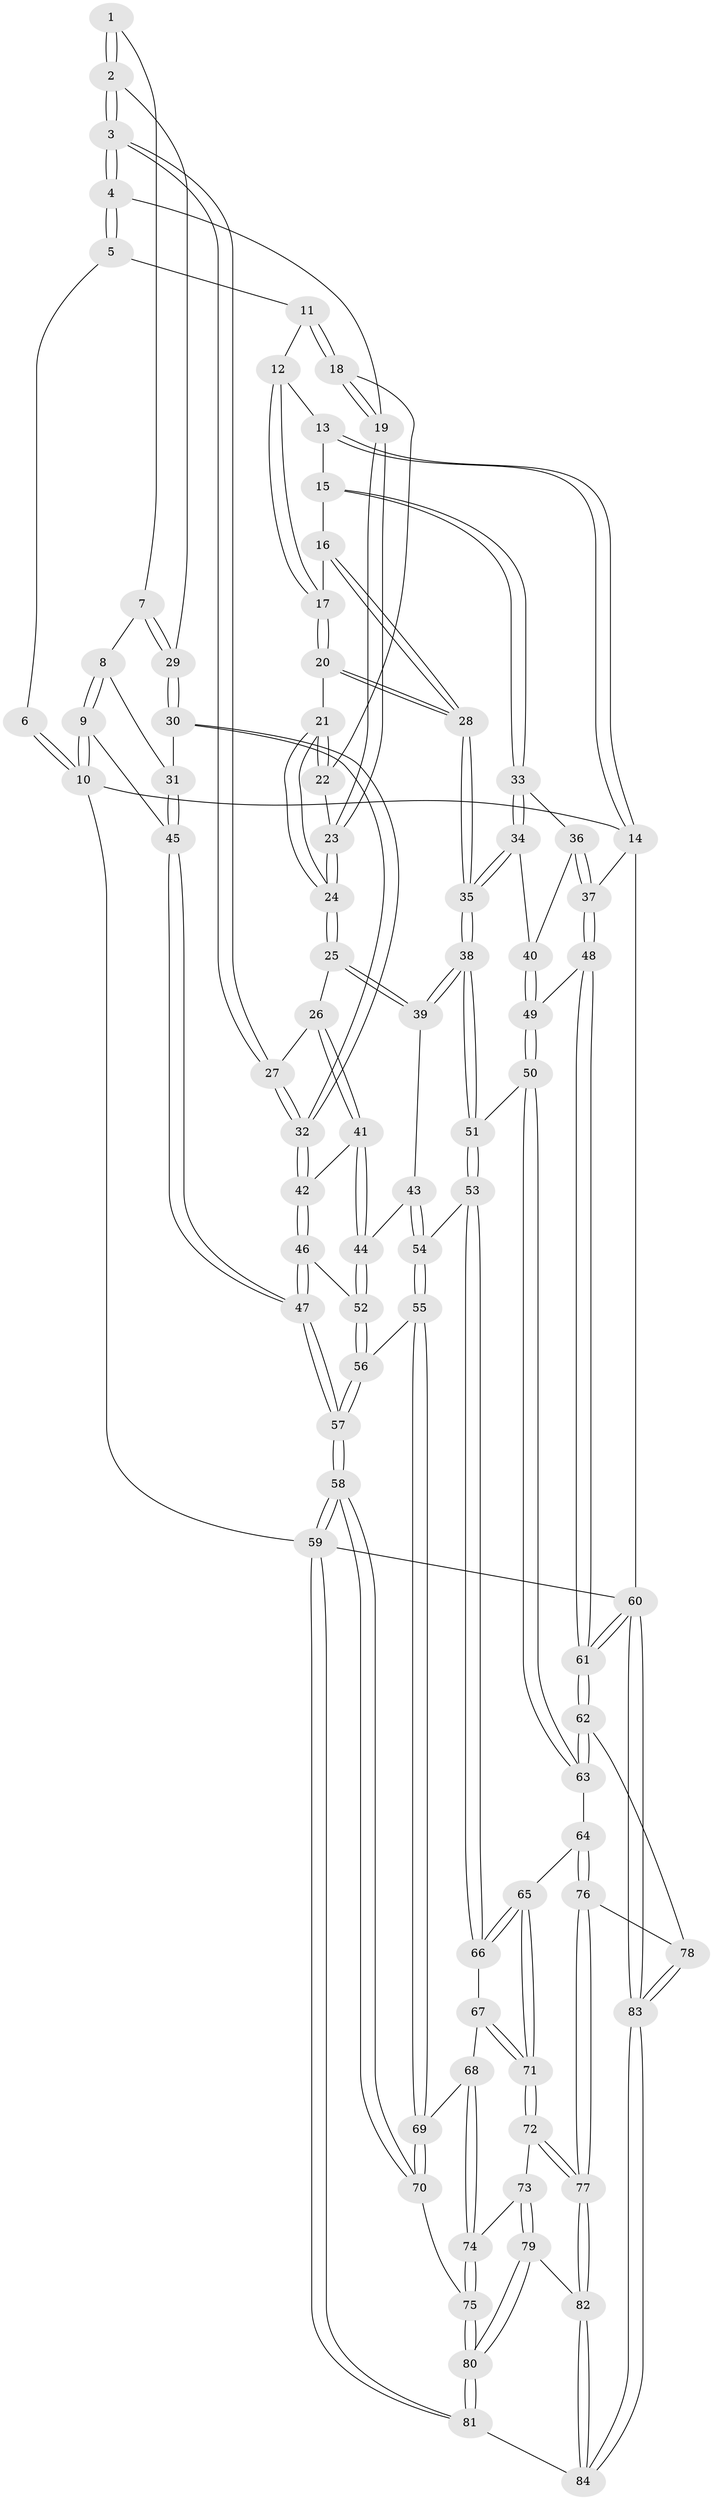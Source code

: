 // Generated by graph-tools (version 1.1) at 2025/17/03/09/25 04:17:11]
// undirected, 84 vertices, 207 edges
graph export_dot {
graph [start="1"]
  node [color=gray90,style=filled];
  1 [pos="+0.0689150967780869+0"];
  2 [pos="+0.1942522975357219+0.10927503069345552"];
  3 [pos="+0.23322665592958347+0.10731697561855898"];
  4 [pos="+0.27541576311447885+0.027322961912324153"];
  5 [pos="+0.32906733497749796+0"];
  6 [pos="+0+0"];
  7 [pos="+0.0664382336260869+0.11803522864700178"];
  8 [pos="+0.06057559279887906+0.12117865011112892"];
  9 [pos="+0+0.18803521210621507"];
  10 [pos="+0+0"];
  11 [pos="+0.537112083119151+0"];
  12 [pos="+0.7081941699468163+0"];
  13 [pos="+0.7345988155254899+0"];
  14 [pos="+1+0"];
  15 [pos="+0.86618865516405+0.14943017095278804"];
  16 [pos="+0.7616488939103098+0.12409584756437157"];
  17 [pos="+0.7176674797154422+0.062800193210494"];
  18 [pos="+0.5327014049300004+0"];
  19 [pos="+0.38664963256432583+0.10879995898009939"];
  20 [pos="+0.6060561799679094+0.20664509279944487"];
  21 [pos="+0.5471340478181986+0.1732599287969262"];
  22 [pos="+0.5339688601836855+0"];
  23 [pos="+0.3986278294192166+0.13794505006321506"];
  24 [pos="+0.42100501278957186+0.2266056257757487"];
  25 [pos="+0.4132994799256134+0.23401413780044572"];
  26 [pos="+0.40627672283684846+0.23326571492919917"];
  27 [pos="+0.26335612858792967+0.17491790484737524"];
  28 [pos="+0.6584726625526152+0.2648661633659188"];
  29 [pos="+0.13686938938294055+0.12961967016114023"];
  30 [pos="+0.12123551836694944+0.29132654315111806"];
  31 [pos="+0.08085398274028342+0.2856897667995339"];
  32 [pos="+0.17416489864479454+0.3210478989422077"];
  33 [pos="+0.8983819128439999+0.1815853508547172"];
  34 [pos="+0.7352439128074867+0.32679660318340215"];
  35 [pos="+0.6968034935297605+0.33544359701766036"];
  36 [pos="+0.9977413853171565+0.18173055254044274"];
  37 [pos="+1+0.16555560974732922"];
  38 [pos="+0.6634875585493792+0.40458341662474656"];
  39 [pos="+0.4296310973837419+0.3618950658325691"];
  40 [pos="+0.8569556005528979+0.3820460834329281"];
  41 [pos="+0.20742499473010392+0.36609380697431343"];
  42 [pos="+0.1848273459823457+0.3428413058111842"];
  43 [pos="+0.3907333440258344+0.4195578030099683"];
  44 [pos="+0.26048103309166565+0.46906057324696654"];
  45 [pos="+0+0.3224075692259057"];
  46 [pos="+0+0.4768682474706275"];
  47 [pos="+0+0.4862562657179507"];
  48 [pos="+1+0.4527200380539947"];
  49 [pos="+1+0.49041334666033515"];
  50 [pos="+0.8557465995638959+0.6114762403309603"];
  51 [pos="+0.6616568738238893+0.5742235614248276"];
  52 [pos="+0.23750274224818452+0.5430865692603684"];
  53 [pos="+0.6434628799486289+0.5906978252306994"];
  54 [pos="+0.49887972065410735+0.549097811006519"];
  55 [pos="+0.2869958096025676+0.6403145630900059"];
  56 [pos="+0.24360137104767485+0.5951938890244663"];
  57 [pos="+0+0.8718497049465679"];
  58 [pos="+0+1"];
  59 [pos="+0+1"];
  60 [pos="+1+1"];
  61 [pos="+1+0.9743996119425103"];
  62 [pos="+1+0.8701558790200461"];
  63 [pos="+0.901804337591289+0.7800327048936302"];
  64 [pos="+0.8009342233484668+0.844225219918239"];
  65 [pos="+0.7731496450174291+0.8285919264262448"];
  66 [pos="+0.6164980956661251+0.6668991727964021"];
  67 [pos="+0.5911373898759337+0.700284702744743"];
  68 [pos="+0.5336085600952447+0.7173116933626018"];
  69 [pos="+0.32298390685716355+0.725692757774978"];
  70 [pos="+0.3078475979957241+0.7976535666239564"];
  71 [pos="+0.6016036374263961+0.8684098636436338"];
  72 [pos="+0.5969926623166935+0.8972522964839788"];
  73 [pos="+0.5095979886479549+0.9010328906154045"];
  74 [pos="+0.4533288349101228+0.8670937326367888"];
  75 [pos="+0.3439848551299552+0.8650966079565546"];
  76 [pos="+0.7898135320422998+0.8871646818396594"];
  77 [pos="+0.6322970910783363+0.9666461421219433"];
  78 [pos="+0.8334018671902267+0.9801018147532207"];
  79 [pos="+0.4668115962173051+0.9659623080919013"];
  80 [pos="+0.3396583268268143+1"];
  81 [pos="+0.3126825939467438+1"];
  82 [pos="+0.6321632310071694+1"];
  83 [pos="+0.7851390514065315+1"];
  84 [pos="+0.6474605201486389+1"];
  1 -- 2;
  1 -- 2;
  1 -- 7;
  2 -- 3;
  2 -- 3;
  2 -- 29;
  3 -- 4;
  3 -- 4;
  3 -- 27;
  3 -- 27;
  4 -- 5;
  4 -- 5;
  4 -- 19;
  5 -- 6;
  5 -- 11;
  6 -- 10;
  6 -- 10;
  7 -- 8;
  7 -- 29;
  7 -- 29;
  8 -- 9;
  8 -- 9;
  8 -- 31;
  9 -- 10;
  9 -- 10;
  9 -- 45;
  10 -- 14;
  10 -- 59;
  11 -- 12;
  11 -- 18;
  11 -- 18;
  12 -- 13;
  12 -- 17;
  12 -- 17;
  13 -- 14;
  13 -- 14;
  13 -- 15;
  14 -- 37;
  14 -- 60;
  15 -- 16;
  15 -- 33;
  15 -- 33;
  16 -- 17;
  16 -- 28;
  16 -- 28;
  17 -- 20;
  17 -- 20;
  18 -- 19;
  18 -- 19;
  18 -- 22;
  19 -- 23;
  19 -- 23;
  20 -- 21;
  20 -- 28;
  20 -- 28;
  21 -- 22;
  21 -- 22;
  21 -- 24;
  21 -- 24;
  22 -- 23;
  23 -- 24;
  23 -- 24;
  24 -- 25;
  24 -- 25;
  25 -- 26;
  25 -- 39;
  25 -- 39;
  26 -- 27;
  26 -- 41;
  26 -- 41;
  27 -- 32;
  27 -- 32;
  28 -- 35;
  28 -- 35;
  29 -- 30;
  29 -- 30;
  30 -- 31;
  30 -- 32;
  30 -- 32;
  31 -- 45;
  31 -- 45;
  32 -- 42;
  32 -- 42;
  33 -- 34;
  33 -- 34;
  33 -- 36;
  34 -- 35;
  34 -- 35;
  34 -- 40;
  35 -- 38;
  35 -- 38;
  36 -- 37;
  36 -- 37;
  36 -- 40;
  37 -- 48;
  37 -- 48;
  38 -- 39;
  38 -- 39;
  38 -- 51;
  38 -- 51;
  39 -- 43;
  40 -- 49;
  40 -- 49;
  41 -- 42;
  41 -- 44;
  41 -- 44;
  42 -- 46;
  42 -- 46;
  43 -- 44;
  43 -- 54;
  43 -- 54;
  44 -- 52;
  44 -- 52;
  45 -- 47;
  45 -- 47;
  46 -- 47;
  46 -- 47;
  46 -- 52;
  47 -- 57;
  47 -- 57;
  48 -- 49;
  48 -- 61;
  48 -- 61;
  49 -- 50;
  49 -- 50;
  50 -- 51;
  50 -- 63;
  50 -- 63;
  51 -- 53;
  51 -- 53;
  52 -- 56;
  52 -- 56;
  53 -- 54;
  53 -- 66;
  53 -- 66;
  54 -- 55;
  54 -- 55;
  55 -- 56;
  55 -- 69;
  55 -- 69;
  56 -- 57;
  56 -- 57;
  57 -- 58;
  57 -- 58;
  58 -- 59;
  58 -- 59;
  58 -- 70;
  58 -- 70;
  59 -- 81;
  59 -- 81;
  59 -- 60;
  60 -- 61;
  60 -- 61;
  60 -- 83;
  60 -- 83;
  61 -- 62;
  61 -- 62;
  62 -- 63;
  62 -- 63;
  62 -- 78;
  63 -- 64;
  64 -- 65;
  64 -- 76;
  64 -- 76;
  65 -- 66;
  65 -- 66;
  65 -- 71;
  65 -- 71;
  66 -- 67;
  67 -- 68;
  67 -- 71;
  67 -- 71;
  68 -- 69;
  68 -- 74;
  68 -- 74;
  69 -- 70;
  69 -- 70;
  70 -- 75;
  71 -- 72;
  71 -- 72;
  72 -- 73;
  72 -- 77;
  72 -- 77;
  73 -- 74;
  73 -- 79;
  73 -- 79;
  74 -- 75;
  74 -- 75;
  75 -- 80;
  75 -- 80;
  76 -- 77;
  76 -- 77;
  76 -- 78;
  77 -- 82;
  77 -- 82;
  78 -- 83;
  78 -- 83;
  79 -- 80;
  79 -- 80;
  79 -- 82;
  80 -- 81;
  80 -- 81;
  81 -- 84;
  82 -- 84;
  82 -- 84;
  83 -- 84;
  83 -- 84;
}
